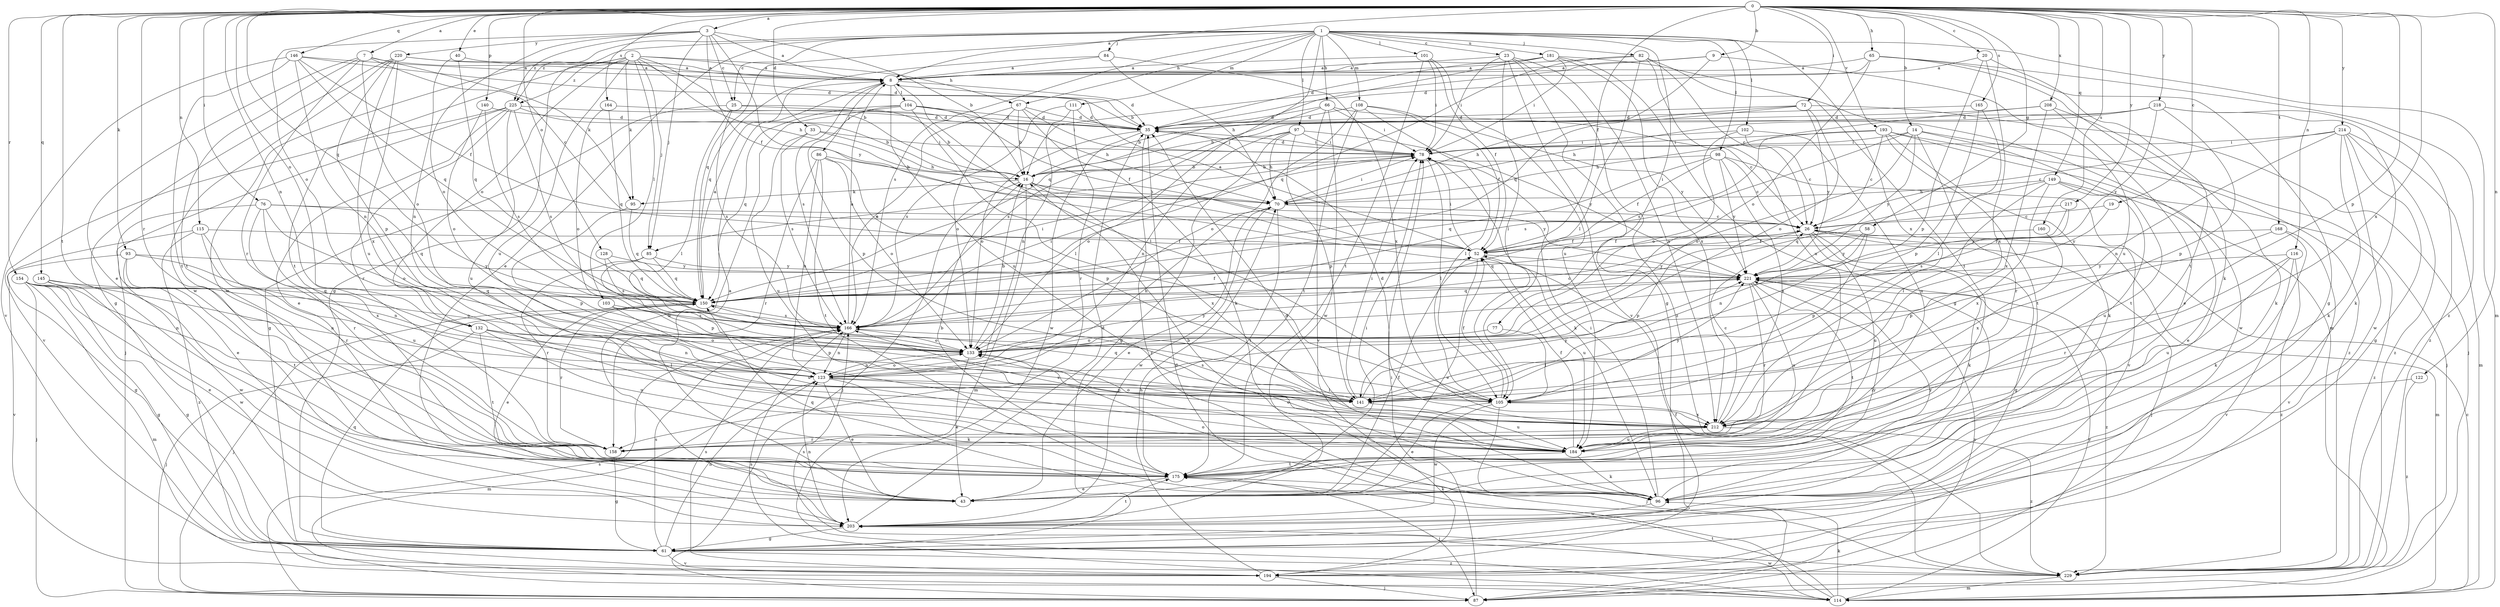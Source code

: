 strict digraph  {
0;
1;
2;
3;
7;
8;
9;
14;
16;
19;
20;
23;
25;
26;
33;
35;
40;
43;
52;
58;
61;
65;
66;
67;
70;
72;
76;
77;
78;
82;
84;
85;
86;
87;
93;
95;
96;
97;
98;
101;
102;
103;
104;
105;
108;
111;
114;
115;
116;
122;
123;
128;
132;
133;
140;
141;
145;
146;
149;
150;
154;
158;
160;
164;
165;
166;
168;
175;
181;
184;
193;
194;
203;
208;
212;
214;
217;
218;
220;
221;
225;
229;
0 -> 3  [label=a];
0 -> 7  [label=a];
0 -> 8  [label=a];
0 -> 9  [label=b];
0 -> 14  [label=b];
0 -> 19  [label=c];
0 -> 20  [label=c];
0 -> 33  [label=d];
0 -> 40  [label=e];
0 -> 52  [label=f];
0 -> 58  [label=g];
0 -> 65  [label=h];
0 -> 72  [label=i];
0 -> 76  [label=i];
0 -> 93  [label=k];
0 -> 115  [label=n];
0 -> 116  [label=n];
0 -> 122  [label=n];
0 -> 123  [label=n];
0 -> 128  [label=o];
0 -> 132  [label=o];
0 -> 140  [label=p];
0 -> 141  [label=p];
0 -> 145  [label=q];
0 -> 146  [label=q];
0 -> 149  [label=q];
0 -> 150  [label=q];
0 -> 154  [label=r];
0 -> 158  [label=r];
0 -> 160  [label=s];
0 -> 164  [label=s];
0 -> 165  [label=s];
0 -> 168  [label=t];
0 -> 175  [label=t];
0 -> 193  [label=v];
0 -> 208  [label=x];
0 -> 212  [label=x];
0 -> 214  [label=y];
0 -> 217  [label=y];
0 -> 218  [label=y];
1 -> 23  [label=c];
1 -> 25  [label=c];
1 -> 43  [label=e];
1 -> 61  [label=g];
1 -> 66  [label=h];
1 -> 67  [label=h];
1 -> 77  [label=i];
1 -> 82  [label=j];
1 -> 84  [label=j];
1 -> 85  [label=j];
1 -> 97  [label=l];
1 -> 98  [label=l];
1 -> 101  [label=l];
1 -> 102  [label=l];
1 -> 108  [label=m];
1 -> 111  [label=m];
1 -> 114  [label=m];
1 -> 150  [label=q];
1 -> 166  [label=s];
1 -> 181  [label=u];
1 -> 212  [label=x];
1 -> 225  [label=z];
2 -> 8  [label=a];
2 -> 16  [label=b];
2 -> 67  [label=h];
2 -> 70  [label=h];
2 -> 85  [label=j];
2 -> 95  [label=k];
2 -> 103  [label=l];
2 -> 132  [label=o];
2 -> 175  [label=t];
2 -> 184  [label=u];
2 -> 203  [label=w];
2 -> 225  [label=z];
3 -> 8  [label=a];
3 -> 16  [label=b];
3 -> 25  [label=c];
3 -> 52  [label=f];
3 -> 85  [label=j];
3 -> 132  [label=o];
3 -> 133  [label=o];
3 -> 220  [label=y];
3 -> 221  [label=y];
3 -> 225  [label=z];
7 -> 8  [label=a];
7 -> 26  [label=c];
7 -> 43  [label=e];
7 -> 95  [label=k];
7 -> 133  [label=o];
7 -> 158  [label=r];
7 -> 175  [label=t];
8 -> 35  [label=d];
8 -> 86  [label=j];
8 -> 104  [label=l];
8 -> 105  [label=l];
8 -> 166  [label=s];
8 -> 184  [label=u];
9 -> 8  [label=a];
9 -> 16  [label=b];
9 -> 150  [label=q];
9 -> 184  [label=u];
14 -> 78  [label=i];
14 -> 87  [label=j];
14 -> 133  [label=o];
14 -> 158  [label=r];
14 -> 166  [label=s];
14 -> 175  [label=t];
14 -> 221  [label=y];
16 -> 70  [label=h];
16 -> 87  [label=j];
16 -> 95  [label=k];
16 -> 114  [label=m];
16 -> 212  [label=x];
16 -> 221  [label=y];
19 -> 26  [label=c];
19 -> 221  [label=y];
20 -> 8  [label=a];
20 -> 141  [label=p];
20 -> 175  [label=t];
20 -> 212  [label=x];
23 -> 8  [label=a];
23 -> 61  [label=g];
23 -> 78  [label=i];
23 -> 105  [label=l];
23 -> 194  [label=v];
23 -> 212  [label=x];
23 -> 229  [label=z];
25 -> 16  [label=b];
25 -> 35  [label=d];
25 -> 61  [label=g];
25 -> 105  [label=l];
25 -> 166  [label=s];
26 -> 52  [label=f];
26 -> 61  [label=g];
26 -> 87  [label=j];
26 -> 96  [label=k];
26 -> 114  [label=m];
26 -> 141  [label=p];
26 -> 150  [label=q];
26 -> 184  [label=u];
33 -> 70  [label=h];
33 -> 78  [label=i];
33 -> 166  [label=s];
33 -> 184  [label=u];
35 -> 78  [label=i];
35 -> 133  [label=o];
35 -> 203  [label=w];
35 -> 229  [label=z];
40 -> 8  [label=a];
40 -> 123  [label=n];
40 -> 150  [label=q];
43 -> 8  [label=a];
43 -> 52  [label=f];
43 -> 78  [label=i];
43 -> 221  [label=y];
52 -> 8  [label=a];
52 -> 43  [label=e];
52 -> 78  [label=i];
52 -> 184  [label=u];
52 -> 221  [label=y];
58 -> 52  [label=f];
58 -> 123  [label=n];
58 -> 141  [label=p];
58 -> 221  [label=y];
61 -> 123  [label=n];
61 -> 150  [label=q];
61 -> 166  [label=s];
61 -> 194  [label=v];
61 -> 229  [label=z];
65 -> 8  [label=a];
65 -> 35  [label=d];
65 -> 61  [label=g];
65 -> 96  [label=k];
65 -> 133  [label=o];
65 -> 229  [label=z];
66 -> 26  [label=c];
66 -> 35  [label=d];
66 -> 78  [label=i];
66 -> 166  [label=s];
66 -> 194  [label=v];
66 -> 203  [label=w];
67 -> 16  [label=b];
67 -> 35  [label=d];
67 -> 78  [label=i];
67 -> 96  [label=k];
67 -> 133  [label=o];
67 -> 166  [label=s];
70 -> 26  [label=c];
70 -> 43  [label=e];
70 -> 78  [label=i];
70 -> 175  [label=t];
70 -> 203  [label=w];
72 -> 16  [label=b];
72 -> 35  [label=d];
72 -> 70  [label=h];
72 -> 87  [label=j];
72 -> 133  [label=o];
72 -> 221  [label=y];
76 -> 26  [label=c];
76 -> 43  [label=e];
76 -> 133  [label=o];
76 -> 150  [label=q];
76 -> 158  [label=r];
76 -> 212  [label=x];
77 -> 105  [label=l];
77 -> 133  [label=o];
78 -> 16  [label=b];
78 -> 35  [label=d];
78 -> 96  [label=k];
78 -> 105  [label=l];
82 -> 8  [label=a];
82 -> 26  [label=c];
82 -> 105  [label=l];
82 -> 150  [label=q];
82 -> 175  [label=t];
82 -> 184  [label=u];
84 -> 8  [label=a];
84 -> 70  [label=h];
84 -> 150  [label=q];
84 -> 212  [label=x];
85 -> 141  [label=p];
85 -> 150  [label=q];
85 -> 158  [label=r];
85 -> 221  [label=y];
86 -> 16  [label=b];
86 -> 123  [label=n];
86 -> 133  [label=o];
86 -> 141  [label=p];
86 -> 158  [label=r];
86 -> 175  [label=t];
87 -> 78  [label=i];
87 -> 166  [label=s];
87 -> 221  [label=y];
93 -> 123  [label=n];
93 -> 175  [label=t];
93 -> 194  [label=v];
93 -> 203  [label=w];
93 -> 221  [label=y];
95 -> 141  [label=p];
95 -> 150  [label=q];
96 -> 16  [label=b];
96 -> 35  [label=d];
96 -> 78  [label=i];
96 -> 133  [label=o];
96 -> 150  [label=q];
96 -> 203  [label=w];
96 -> 221  [label=y];
97 -> 61  [label=g];
97 -> 70  [label=h];
97 -> 78  [label=i];
97 -> 123  [label=n];
97 -> 133  [label=o];
97 -> 141  [label=p];
97 -> 221  [label=y];
98 -> 16  [label=b];
98 -> 26  [label=c];
98 -> 52  [label=f];
98 -> 150  [label=q];
98 -> 194  [label=v];
98 -> 212  [label=x];
98 -> 221  [label=y];
101 -> 8  [label=a];
101 -> 52  [label=f];
101 -> 78  [label=i];
101 -> 175  [label=t];
101 -> 184  [label=u];
102 -> 26  [label=c];
102 -> 78  [label=i];
102 -> 133  [label=o];
102 -> 184  [label=u];
103 -> 141  [label=p];
103 -> 166  [label=s];
103 -> 184  [label=u];
104 -> 35  [label=d];
104 -> 52  [label=f];
104 -> 70  [label=h];
104 -> 105  [label=l];
104 -> 141  [label=p];
104 -> 150  [label=q];
104 -> 203  [label=w];
105 -> 43  [label=e];
105 -> 52  [label=f];
105 -> 87  [label=j];
105 -> 203  [label=w];
105 -> 212  [label=x];
105 -> 221  [label=y];
108 -> 35  [label=d];
108 -> 52  [label=f];
108 -> 105  [label=l];
108 -> 133  [label=o];
108 -> 175  [label=t];
108 -> 221  [label=y];
111 -> 35  [label=d];
111 -> 123  [label=n];
111 -> 158  [label=r];
111 -> 166  [label=s];
114 -> 26  [label=c];
114 -> 35  [label=d];
114 -> 96  [label=k];
114 -> 166  [label=s];
114 -> 175  [label=t];
114 -> 203  [label=w];
114 -> 221  [label=y];
115 -> 52  [label=f];
115 -> 61  [label=g];
115 -> 158  [label=r];
115 -> 184  [label=u];
115 -> 229  [label=z];
116 -> 158  [label=r];
116 -> 184  [label=u];
116 -> 194  [label=v];
116 -> 221  [label=y];
116 -> 229  [label=z];
122 -> 105  [label=l];
122 -> 229  [label=z];
123 -> 43  [label=e];
123 -> 70  [label=h];
123 -> 96  [label=k];
123 -> 105  [label=l];
123 -> 114  [label=m];
123 -> 133  [label=o];
123 -> 141  [label=p];
128 -> 150  [label=q];
128 -> 166  [label=s];
128 -> 221  [label=y];
132 -> 87  [label=j];
132 -> 105  [label=l];
132 -> 123  [label=n];
132 -> 133  [label=o];
132 -> 175  [label=t];
132 -> 184  [label=u];
133 -> 16  [label=b];
133 -> 43  [label=e];
133 -> 123  [label=n];
133 -> 221  [label=y];
140 -> 35  [label=d];
140 -> 133  [label=o];
140 -> 166  [label=s];
141 -> 78  [label=i];
141 -> 150  [label=q];
141 -> 166  [label=s];
141 -> 184  [label=u];
141 -> 221  [label=y];
145 -> 61  [label=g];
145 -> 123  [label=n];
145 -> 150  [label=q];
145 -> 203  [label=w];
146 -> 8  [label=a];
146 -> 35  [label=d];
146 -> 52  [label=f];
146 -> 123  [label=n];
146 -> 150  [label=q];
146 -> 175  [label=t];
146 -> 194  [label=v];
149 -> 43  [label=e];
149 -> 70  [label=h];
149 -> 105  [label=l];
149 -> 150  [label=q];
149 -> 184  [label=u];
149 -> 212  [label=x];
149 -> 229  [label=z];
150 -> 8  [label=a];
150 -> 43  [label=e];
150 -> 52  [label=f];
150 -> 78  [label=i];
150 -> 87  [label=j];
150 -> 158  [label=r];
150 -> 166  [label=s];
154 -> 43  [label=e];
154 -> 61  [label=g];
154 -> 87  [label=j];
154 -> 114  [label=m];
154 -> 123  [label=n];
154 -> 133  [label=o];
154 -> 150  [label=q];
158 -> 61  [label=g];
160 -> 52  [label=f];
160 -> 212  [label=x];
164 -> 35  [label=d];
164 -> 133  [label=o];
164 -> 150  [label=q];
165 -> 35  [label=d];
165 -> 105  [label=l];
165 -> 141  [label=p];
166 -> 8  [label=a];
166 -> 26  [label=c];
166 -> 78  [label=i];
166 -> 123  [label=n];
166 -> 133  [label=o];
168 -> 52  [label=f];
168 -> 96  [label=k];
168 -> 141  [label=p];
168 -> 194  [label=v];
175 -> 16  [label=b];
175 -> 43  [label=e];
175 -> 87  [label=j];
175 -> 96  [label=k];
181 -> 8  [label=a];
181 -> 35  [label=d];
181 -> 61  [label=g];
181 -> 78  [label=i];
181 -> 114  [label=m];
181 -> 150  [label=q];
181 -> 212  [label=x];
184 -> 52  [label=f];
184 -> 96  [label=k];
184 -> 133  [label=o];
184 -> 175  [label=t];
193 -> 26  [label=c];
193 -> 70  [label=h];
193 -> 78  [label=i];
193 -> 96  [label=k];
193 -> 175  [label=t];
193 -> 203  [label=w];
193 -> 229  [label=z];
194 -> 70  [label=h];
194 -> 87  [label=j];
194 -> 166  [label=s];
203 -> 35  [label=d];
203 -> 61  [label=g];
203 -> 123  [label=n];
203 -> 175  [label=t];
208 -> 35  [label=d];
208 -> 43  [label=e];
208 -> 96  [label=k];
208 -> 166  [label=s];
208 -> 212  [label=x];
212 -> 26  [label=c];
212 -> 35  [label=d];
212 -> 133  [label=o];
212 -> 158  [label=r];
212 -> 166  [label=s];
212 -> 184  [label=u];
212 -> 229  [label=z];
214 -> 26  [label=c];
214 -> 61  [label=g];
214 -> 78  [label=i];
214 -> 96  [label=k];
214 -> 114  [label=m];
214 -> 123  [label=n];
214 -> 203  [label=w];
214 -> 229  [label=z];
217 -> 26  [label=c];
217 -> 166  [label=s];
217 -> 221  [label=y];
218 -> 16  [label=b];
218 -> 35  [label=d];
218 -> 70  [label=h];
218 -> 96  [label=k];
218 -> 141  [label=p];
218 -> 221  [label=y];
218 -> 229  [label=z];
220 -> 8  [label=a];
220 -> 35  [label=d];
220 -> 61  [label=g];
220 -> 141  [label=p];
220 -> 184  [label=u];
220 -> 203  [label=w];
220 -> 212  [label=x];
221 -> 150  [label=q];
221 -> 158  [label=r];
221 -> 175  [label=t];
221 -> 184  [label=u];
221 -> 229  [label=z];
225 -> 16  [label=b];
225 -> 35  [label=d];
225 -> 43  [label=e];
225 -> 87  [label=j];
225 -> 158  [label=r];
225 -> 166  [label=s];
225 -> 184  [label=u];
225 -> 194  [label=v];
229 -> 52  [label=f];
229 -> 114  [label=m];
229 -> 166  [label=s];
}
